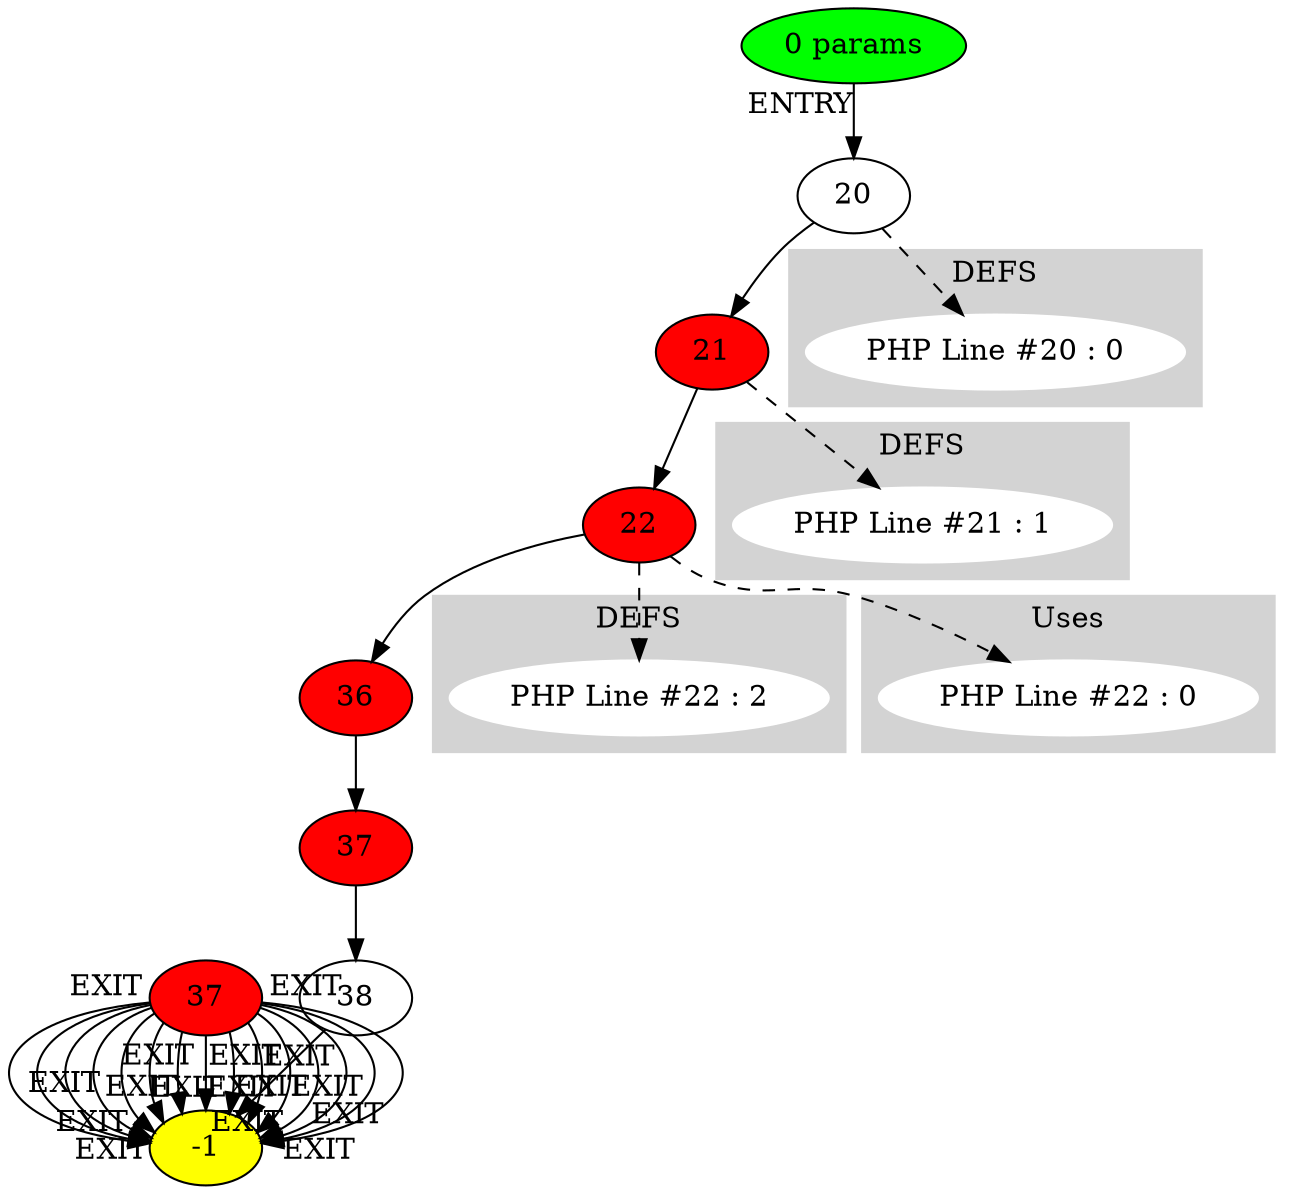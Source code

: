 digraph testName {
0 [label="20"];
1 [label="21" , fillcolor = red, style = filled];
2 [label="22" , fillcolor = red, style = filled];
3 [label="36" , fillcolor = red, style = filled];
4 [label="37" , fillcolor = red, style = filled];
5 [label="38"];
1000 [label="21" , fillcolor = red, style = filled];
1000 [label="21" , fillcolor = red, style = filled];
1000 [label="21" , fillcolor = red, style = filled];
1000 [label="21" , fillcolor = red, style = filled];
1000 [label="21" , fillcolor = red, style = filled];
1000 [label="21" , fillcolor = red, style = filled];
1000 [label="22" , fillcolor = red, style = filled];
1000 [label="22" , fillcolor = red, style = filled];
1000 [label="22" , fillcolor = red, style = filled];
1000 [label="36" , fillcolor = red, style = filled];
1000 [label="36" , fillcolor = red, style = filled];
1000 [label="36" , fillcolor = red, style = filled];
1000 [label="37" , fillcolor = red, style = filled];
1000 [label="37" , fillcolor = red, style = filled];
1000 [label="37" , fillcolor = red, style = filled];
0 -> 1;
1 -> 2;
2 -> 3;
3 -> 4;
4 -> 5;
-2 -> 0[xlabel="ENTRY"];
5 -> -1[xlabel="EXIT"];
1000 -> -1[xlabel="EXIT"];
1000 -> -1[xlabel="EXIT"];
1000 -> -1[xlabel="EXIT"];
1000 -> -1[xlabel="EXIT"];
1000 -> -1[xlabel="EXIT"];
1000 -> -1[xlabel="EXIT"];
1000 -> -1[xlabel="EXIT"];
1000 -> -1[xlabel="EXIT"];
1000 -> -1[xlabel="EXIT"];
1000 -> -1[xlabel="EXIT"];
1000 -> -1[xlabel="EXIT"];
1000 -> -1[xlabel="EXIT"];
1000 -> -1[xlabel="EXIT"];
1000 -> -1[xlabel="EXIT"];
1000 -> -1[xlabel="EXIT"];
-2 [fillcolor = green, style = filled]-1 [fillcolor= yellow, style = filled] subgraph cluster_g_0 { style=filled; color=lightgrey; node [style=filled,color=white]; g_0[label= "PHP Line #20 : 0"];label = "DEFS";}
0 -> g_0 [style="dashed"];
subgraph cluster_g_1 { style=filled; color=lightgrey; node [style=filled,color=white]; g_1[label= "PHP Line #21 : 1"];label = "DEFS";}
1 -> g_1 [style="dashed"];
subgraph cluster_g_2 { style=filled; color=lightgrey; node [style=filled,color=white]; g_2[label= "PHP Line #22 : 2"];label = "DEFS";}
2 -> g_2 [style="dashed"];
subgraph cluster_use_2 { style=filled; color=lightgrey; node [style=filled,color=white]; use_2_0[label= "PHP Line #22 : 0"];label = "Uses";}
2 -> use_2_0 [style="dashed"];
-2 [label="0 params"];
}

